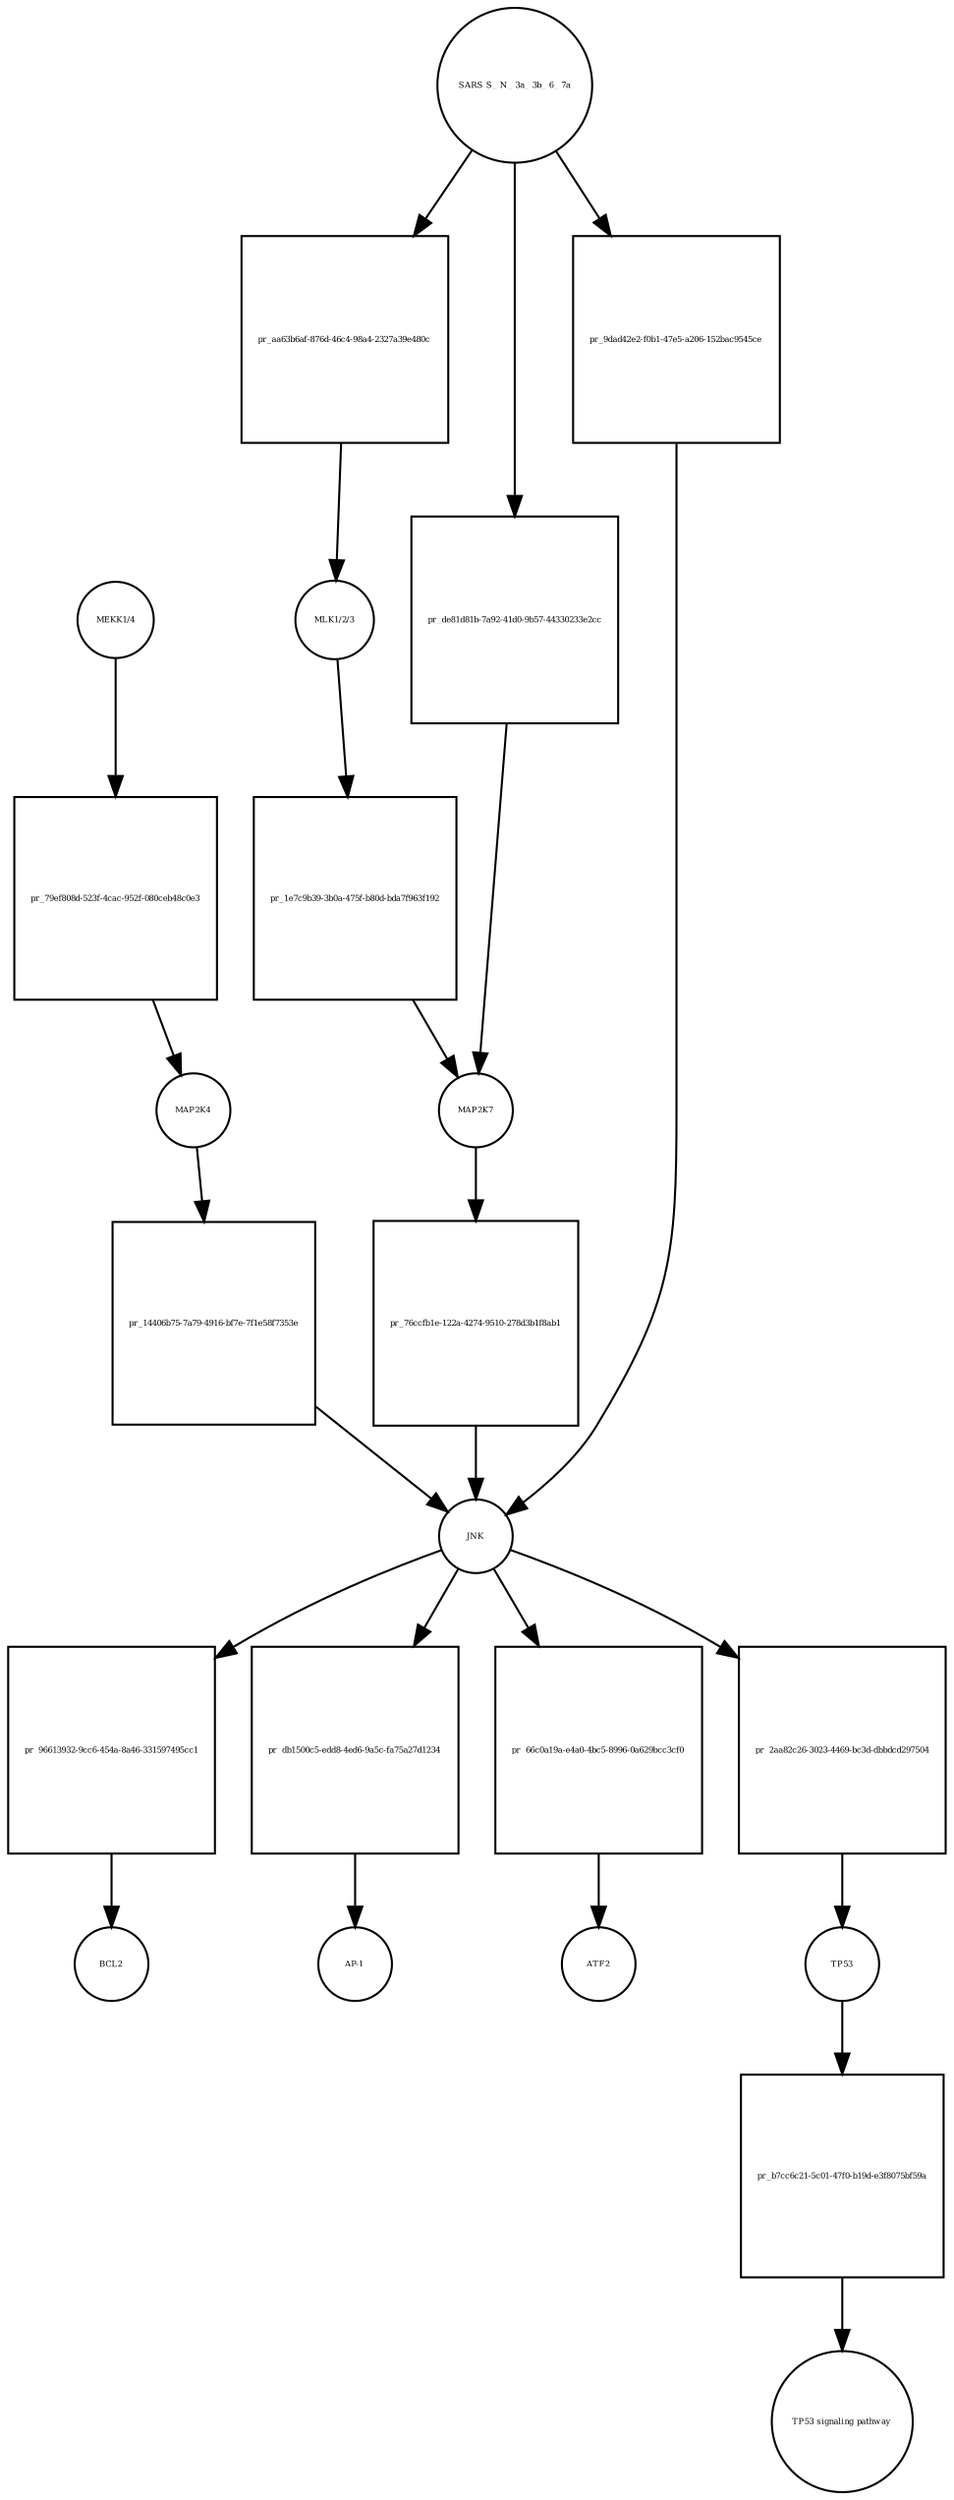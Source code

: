strict digraph  {
"MEKK1/4" [annotation="", bipartite=0, cls=complex, fontsize=4, label="MEKK1/4", shape=circle];
"pr_79ef808d-523f-4cac-952f-080ceb48c0e3" [annotation="", bipartite=1, cls=process, fontsize=4, label="pr_79ef808d-523f-4cac-952f-080ceb48c0e3", shape=square];
MAP2K4 [annotation=urn_miriam_uniprot_P45985, bipartite=0, cls=macromolecule, fontsize=4, label=MAP2K4, shape=circle];
"MLK1/2/3" [annotation="", bipartite=0, cls=complex, fontsize=4, label="MLK1/2/3", shape=circle];
"pr_1e7c9b39-3b0a-475f-b80d-bda7f963f192" [annotation="", bipartite=1, cls=process, fontsize=4, label="pr_1e7c9b39-3b0a-475f-b80d-bda7f963f192", shape=square];
MAP2K7 [annotation=urn_miriam_uniprot_O14733, bipartite=0, cls=macromolecule, fontsize=4, label=MAP2K7, shape=circle];
"pr_14406b75-7a79-4916-bf7e-7f1e58f7353e" [annotation="", bipartite=1, cls=process, fontsize=4, label="pr_14406b75-7a79-4916-bf7e-7f1e58f7353e", shape=square];
JNK [annotation="", bipartite=0, cls=complex, fontsize=4, label=JNK, shape=circle];
"pr_76ccfb1e-122a-4274-9510-278d3b1f8ab1" [annotation="", bipartite=1, cls=process, fontsize=4, label="pr_76ccfb1e-122a-4274-9510-278d3b1f8ab1", shape=square];
"pr_96613932-9cc6-454a-8a46-331597495cc1" [annotation="", bipartite=1, cls=process, fontsize=4, label="pr_96613932-9cc6-454a-8a46-331597495cc1", shape=square];
BCL2 [annotation=urn_miriam_uniprot_P10415, bipartite=0, cls=macromolecule, fontsize=4, label=BCL2, shape=circle];
"pr_db1500c5-edd8-4ed6-9a5c-fa75a27d1234" [annotation="", bipartite=1, cls=process, fontsize=4, label="pr_db1500c5-edd8-4ed6-9a5c-fa75a27d1234", shape=square];
"AP-1" [annotation="", bipartite=0, cls=complex, fontsize=4, label="AP-1", shape=circle];
"SARS S_ N_ 3a_ 3b_ 6_ 7a" [annotation="", bipartite=0, cls=macromolecule, fontsize=4, label="SARS S_ N_ 3a_ 3b_ 6_ 7a", shape=circle];
"pr_aa63b6af-876d-46c4-98a4-2327a39e480c" [annotation="", bipartite=1, cls=process, fontsize=4, label="pr_aa63b6af-876d-46c4-98a4-2327a39e480c", shape=square];
"pr_66c0a19a-e4a0-4bc5-8996-0a629bcc3cf0" [annotation="", bipartite=1, cls=process, fontsize=4, label="pr_66c0a19a-e4a0-4bc5-8996-0a629bcc3cf0", shape=square];
ATF2 [annotation=urn_miriam_uniprot_P15336, bipartite=0, cls=macromolecule, fontsize=4, label=ATF2, shape=circle];
"pr_2aa82c26-3023-4469-bc3d-dbbdcd297504" [annotation="", bipartite=1, cls=process, fontsize=4, label="pr_2aa82c26-3023-4469-bc3d-dbbdcd297504", shape=square];
TP53 [annotation=urn_miriam_uniprot_P04637, bipartite=0, cls=macromolecule, fontsize=4, label=TP53, shape=circle];
"pr_b7cc6c21-5c01-47f0-b19d-e3f8075bf59a" [annotation="", bipartite=1, cls=process, fontsize=4, label="pr_b7cc6c21-5c01-47f0-b19d-e3f8075bf59a", shape=square];
"TP53 signaling pathway" [annotation="", bipartite=0, cls="unspecified entity", fontsize=4, label="TP53 signaling pathway", shape=circle];
"pr_de81d81b-7a92-41d0-9b57-44330233e2cc" [annotation="", bipartite=1, cls=process, fontsize=4, label="pr_de81d81b-7a92-41d0-9b57-44330233e2cc", shape=square];
"pr_9dad42e2-f0b1-47e5-a206-152bac9545ce" [annotation="", bipartite=1, cls=process, fontsize=4, label="pr_9dad42e2-f0b1-47e5-a206-152bac9545ce", shape=square];
"MEKK1/4" -> "pr_79ef808d-523f-4cac-952f-080ceb48c0e3"  [annotation="", interaction_type=consumption];
"pr_79ef808d-523f-4cac-952f-080ceb48c0e3" -> MAP2K4  [annotation="", interaction_type=production];
MAP2K4 -> "pr_14406b75-7a79-4916-bf7e-7f1e58f7353e"  [annotation="", interaction_type=consumption];
"MLK1/2/3" -> "pr_1e7c9b39-3b0a-475f-b80d-bda7f963f192"  [annotation="", interaction_type=consumption];
"pr_1e7c9b39-3b0a-475f-b80d-bda7f963f192" -> MAP2K7  [annotation="", interaction_type=production];
MAP2K7 -> "pr_76ccfb1e-122a-4274-9510-278d3b1f8ab1"  [annotation="", interaction_type=consumption];
"pr_14406b75-7a79-4916-bf7e-7f1e58f7353e" -> JNK  [annotation="", interaction_type=production];
JNK -> "pr_96613932-9cc6-454a-8a46-331597495cc1"  [annotation="", interaction_type=consumption];
JNK -> "pr_db1500c5-edd8-4ed6-9a5c-fa75a27d1234"  [annotation="", interaction_type=consumption];
JNK -> "pr_66c0a19a-e4a0-4bc5-8996-0a629bcc3cf0"  [annotation="", interaction_type=consumption];
JNK -> "pr_2aa82c26-3023-4469-bc3d-dbbdcd297504"  [annotation="", interaction_type=consumption];
"pr_76ccfb1e-122a-4274-9510-278d3b1f8ab1" -> JNK  [annotation="", interaction_type=production];
"pr_96613932-9cc6-454a-8a46-331597495cc1" -> BCL2  [annotation="", interaction_type=production];
"pr_db1500c5-edd8-4ed6-9a5c-fa75a27d1234" -> "AP-1"  [annotation="", interaction_type=production];
"SARS S_ N_ 3a_ 3b_ 6_ 7a" -> "pr_aa63b6af-876d-46c4-98a4-2327a39e480c"  [annotation="", interaction_type=consumption];
"SARS S_ N_ 3a_ 3b_ 6_ 7a" -> "pr_de81d81b-7a92-41d0-9b57-44330233e2cc"  [annotation="", interaction_type=consumption];
"SARS S_ N_ 3a_ 3b_ 6_ 7a" -> "pr_9dad42e2-f0b1-47e5-a206-152bac9545ce"  [annotation="", interaction_type=consumption];
"pr_aa63b6af-876d-46c4-98a4-2327a39e480c" -> "MLK1/2/3"  [annotation="", interaction_type=production];
"pr_66c0a19a-e4a0-4bc5-8996-0a629bcc3cf0" -> ATF2  [annotation="", interaction_type=production];
"pr_2aa82c26-3023-4469-bc3d-dbbdcd297504" -> TP53  [annotation="", interaction_type=production];
TP53 -> "pr_b7cc6c21-5c01-47f0-b19d-e3f8075bf59a"  [annotation="", interaction_type=consumption];
"pr_b7cc6c21-5c01-47f0-b19d-e3f8075bf59a" -> "TP53 signaling pathway"  [annotation="", interaction_type=production];
"pr_de81d81b-7a92-41d0-9b57-44330233e2cc" -> MAP2K7  [annotation="", interaction_type=production];
"pr_9dad42e2-f0b1-47e5-a206-152bac9545ce" -> JNK  [annotation="", interaction_type=production];
}

